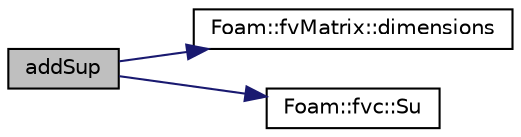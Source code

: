 digraph "addSup"
{
  bgcolor="transparent";
  edge [fontname="Helvetica",fontsize="10",labelfontname="Helvetica",labelfontsize="10"];
  node [fontname="Helvetica",fontsize="10",shape=record];
  rankdir="LR";
  Node1 [label="addSup",height=0.2,width=0.4,color="black", fillcolor="grey75", style="filled", fontcolor="black"];
  Node1 -> Node2 [color="midnightblue",fontsize="10",style="solid",fontname="Helvetica"];
  Node2 [label="Foam::fvMatrix::dimensions",height=0.2,width=0.4,color="black",URL="$a00888.html#a05cb9bdb503035d8ab9d5971af03deb1"];
  Node1 -> Node3 [color="midnightblue",fontsize="10",style="solid",fontname="Helvetica"];
  Node3 [label="Foam::fvc::Su",height=0.2,width=0.4,color="black",URL="$a10992.html#ac92e296062b7b025a96b82351c1d9b89"];
}
